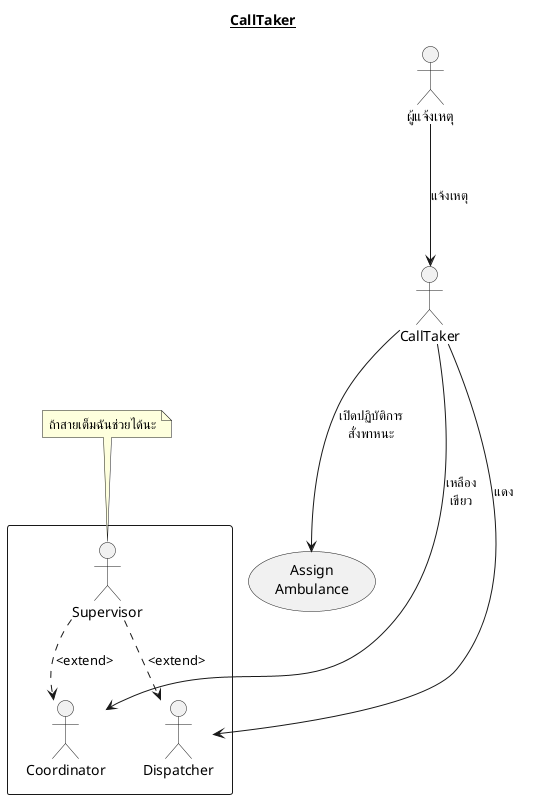 @startuml
Title __CallTaker__
  rectangle {
    :Supervisor: as Supervisor
    :Coordinator: as Coordinator
    :Dispatcher: as Dispatcher
  }
  :CallTaker: as CallTaker
  Supervisor ..> Coordinator :<extend>
  Supervisor ..> Dispatcher :<extend>
  note top of Supervisor : ถ้าสายเต็มฉันช่วยได้นะ

  :ผู้แจ้งเหตุ: as User
  usecase (Assign\nAmbulance) as AssignAmbulance

  User ---> CallTaker : แจ้งเหตุ
  CallTaker ---> AssignAmbulance : เปิดปฏิบัติการ\nสั่งพาหนะ
  CallTaker ----> Coordinator : เหลือง\nเขียว
  CallTaker ----> Dispatcher : แดง
@enduml
